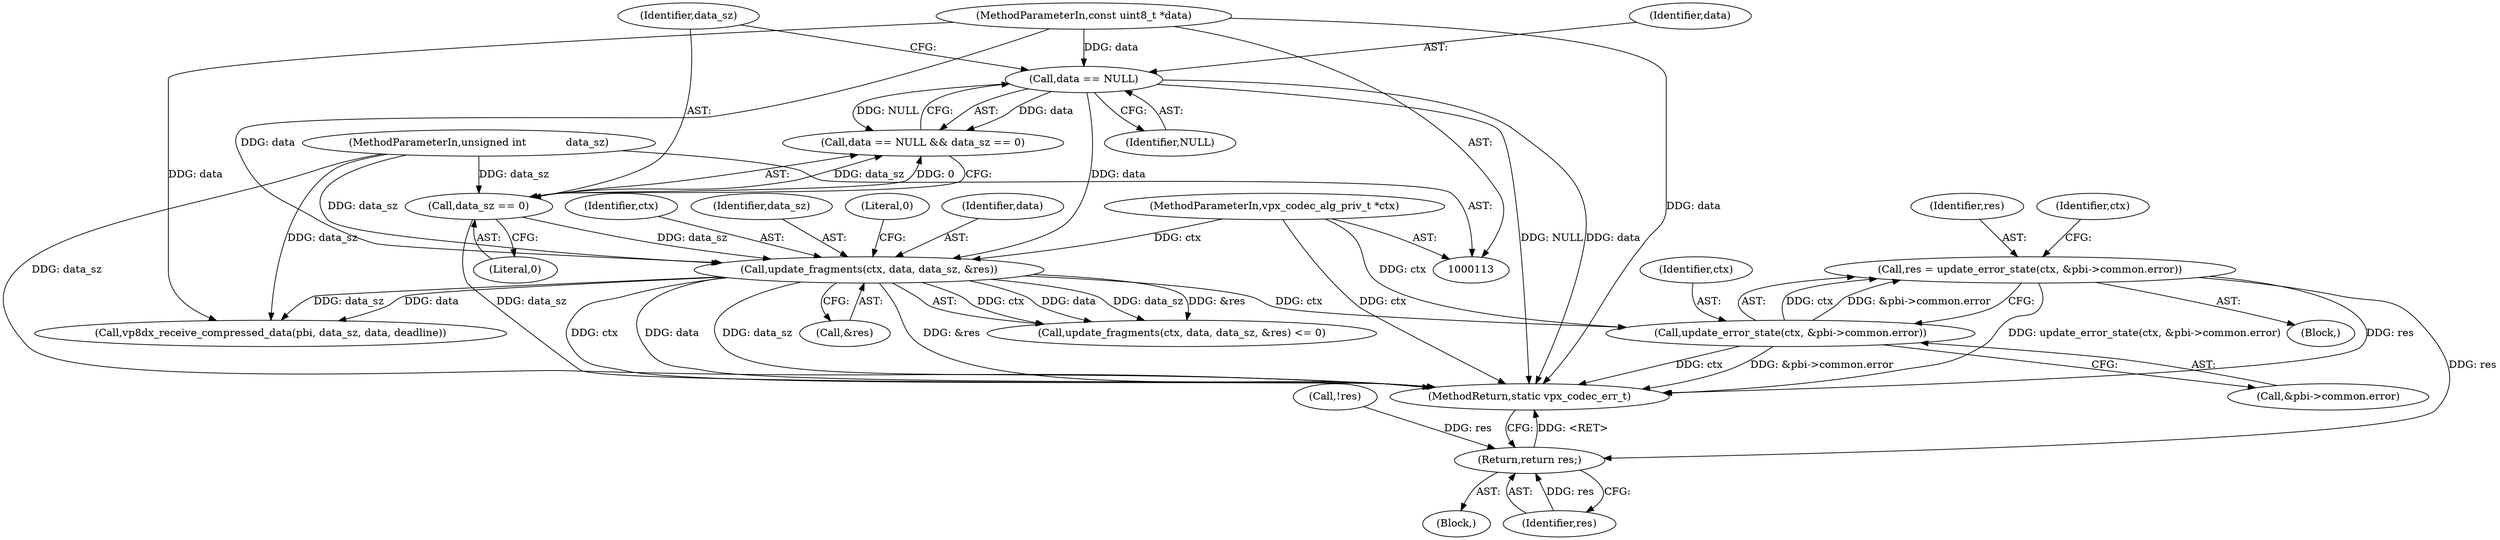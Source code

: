 digraph "0_Android_063be1485e0099bc81ace3a08b0ec9186dcad693@API" {
"1000719" [label="(Call,res = update_error_state(ctx, &pbi->common.error))"];
"1000721" [label="(Call,update_error_state(ctx, &pbi->common.error))"];
"1000150" [label="(Call,update_fragments(ctx, data, data_sz, &res))"];
"1000114" [label="(MethodParameterIn,vpx_codec_alg_priv_t *ctx)"];
"1000139" [label="(Call,data == NULL)"];
"1000115" [label="(MethodParameterIn,const uint8_t *data)"];
"1000142" [label="(Call,data_sz == 0)"];
"1000116" [label="(MethodParameterIn,unsigned int            data_sz)"];
"1000736" [label="(Return,return res;)"];
"1000150" [label="(Call,update_fragments(ctx, data, data_sz, &res))"];
"1000149" [label="(Call,update_fragments(ctx, data, data_sz, &res) <= 0)"];
"1000141" [label="(Identifier,NULL)"];
"1000151" [label="(Identifier,ctx)"];
"1000153" [label="(Identifier,data_sz)"];
"1000156" [label="(Literal,0)"];
"1000732" [label="(Identifier,ctx)"];
"1000718" [label="(Block,)"];
"1000152" [label="(Identifier,data)"];
"1000119" [label="(Block,)"];
"1000392" [label="(Call,!res)"];
"1000737" [label="(Identifier,res)"];
"1000139" [label="(Call,data == NULL)"];
"1000114" [label="(MethodParameterIn,vpx_codec_alg_priv_t *ctx)"];
"1000713" [label="(Call,vp8dx_receive_compressed_data(pbi, data_sz, data, deadline))"];
"1000143" [label="(Identifier,data_sz)"];
"1000115" [label="(MethodParameterIn,const uint8_t *data)"];
"1000721" [label="(Call,update_error_state(ctx, &pbi->common.error))"];
"1000723" [label="(Call,&pbi->common.error)"];
"1000116" [label="(MethodParameterIn,unsigned int            data_sz)"];
"1000719" [label="(Call,res = update_error_state(ctx, &pbi->common.error))"];
"1000138" [label="(Call,data == NULL && data_sz == 0)"];
"1000720" [label="(Identifier,res)"];
"1000736" [label="(Return,return res;)"];
"1000154" [label="(Call,&res)"];
"1000738" [label="(MethodReturn,static vpx_codec_err_t)"];
"1000722" [label="(Identifier,ctx)"];
"1000140" [label="(Identifier,data)"];
"1000142" [label="(Call,data_sz == 0)"];
"1000144" [label="(Literal,0)"];
"1000719" -> "1000718"  [label="AST: "];
"1000719" -> "1000721"  [label="CFG: "];
"1000720" -> "1000719"  [label="AST: "];
"1000721" -> "1000719"  [label="AST: "];
"1000732" -> "1000719"  [label="CFG: "];
"1000719" -> "1000738"  [label="DDG: update_error_state(ctx, &pbi->common.error)"];
"1000719" -> "1000738"  [label="DDG: res"];
"1000721" -> "1000719"  [label="DDG: ctx"];
"1000721" -> "1000719"  [label="DDG: &pbi->common.error"];
"1000719" -> "1000736"  [label="DDG: res"];
"1000721" -> "1000723"  [label="CFG: "];
"1000722" -> "1000721"  [label="AST: "];
"1000723" -> "1000721"  [label="AST: "];
"1000721" -> "1000738"  [label="DDG: ctx"];
"1000721" -> "1000738"  [label="DDG: &pbi->common.error"];
"1000150" -> "1000721"  [label="DDG: ctx"];
"1000114" -> "1000721"  [label="DDG: ctx"];
"1000150" -> "1000149"  [label="AST: "];
"1000150" -> "1000154"  [label="CFG: "];
"1000151" -> "1000150"  [label="AST: "];
"1000152" -> "1000150"  [label="AST: "];
"1000153" -> "1000150"  [label="AST: "];
"1000154" -> "1000150"  [label="AST: "];
"1000156" -> "1000150"  [label="CFG: "];
"1000150" -> "1000738"  [label="DDG: ctx"];
"1000150" -> "1000738"  [label="DDG: data"];
"1000150" -> "1000738"  [label="DDG: data_sz"];
"1000150" -> "1000738"  [label="DDG: &res"];
"1000150" -> "1000149"  [label="DDG: ctx"];
"1000150" -> "1000149"  [label="DDG: data"];
"1000150" -> "1000149"  [label="DDG: data_sz"];
"1000150" -> "1000149"  [label="DDG: &res"];
"1000114" -> "1000150"  [label="DDG: ctx"];
"1000139" -> "1000150"  [label="DDG: data"];
"1000115" -> "1000150"  [label="DDG: data"];
"1000142" -> "1000150"  [label="DDG: data_sz"];
"1000116" -> "1000150"  [label="DDG: data_sz"];
"1000150" -> "1000713"  [label="DDG: data_sz"];
"1000150" -> "1000713"  [label="DDG: data"];
"1000114" -> "1000113"  [label="AST: "];
"1000114" -> "1000738"  [label="DDG: ctx"];
"1000139" -> "1000138"  [label="AST: "];
"1000139" -> "1000141"  [label="CFG: "];
"1000140" -> "1000139"  [label="AST: "];
"1000141" -> "1000139"  [label="AST: "];
"1000143" -> "1000139"  [label="CFG: "];
"1000138" -> "1000139"  [label="CFG: "];
"1000139" -> "1000738"  [label="DDG: NULL"];
"1000139" -> "1000738"  [label="DDG: data"];
"1000139" -> "1000138"  [label="DDG: data"];
"1000139" -> "1000138"  [label="DDG: NULL"];
"1000115" -> "1000139"  [label="DDG: data"];
"1000115" -> "1000113"  [label="AST: "];
"1000115" -> "1000738"  [label="DDG: data"];
"1000115" -> "1000713"  [label="DDG: data"];
"1000142" -> "1000138"  [label="AST: "];
"1000142" -> "1000144"  [label="CFG: "];
"1000143" -> "1000142"  [label="AST: "];
"1000144" -> "1000142"  [label="AST: "];
"1000138" -> "1000142"  [label="CFG: "];
"1000142" -> "1000738"  [label="DDG: data_sz"];
"1000142" -> "1000138"  [label="DDG: data_sz"];
"1000142" -> "1000138"  [label="DDG: 0"];
"1000116" -> "1000142"  [label="DDG: data_sz"];
"1000116" -> "1000113"  [label="AST: "];
"1000116" -> "1000738"  [label="DDG: data_sz"];
"1000116" -> "1000713"  [label="DDG: data_sz"];
"1000736" -> "1000119"  [label="AST: "];
"1000736" -> "1000737"  [label="CFG: "];
"1000737" -> "1000736"  [label="AST: "];
"1000738" -> "1000736"  [label="CFG: "];
"1000736" -> "1000738"  [label="DDG: <RET>"];
"1000737" -> "1000736"  [label="DDG: res"];
"1000392" -> "1000736"  [label="DDG: res"];
}
